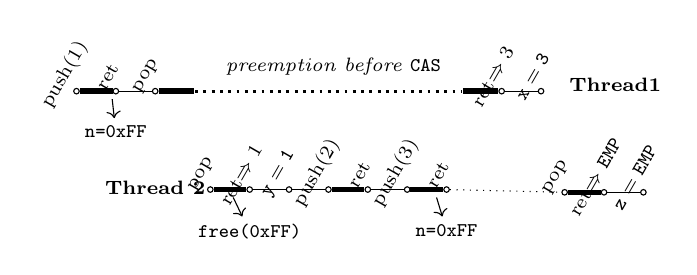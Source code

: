 %!TEX root = ../draft.tex
\begin{tikzpicture}[node distance=5mm]
  \scriptsize

  \tikzstyle{node}=[minimum size=0pt]
  \tikzstyle{nnode}=[minimum size=0pt,inner sep=0pt]
  \tikzstyle{lnode}=[circle,draw,minimum size=2pt,inner sep=0pt]
  \node[node] (x0)  [] at (0, 0) {};
  \node[lnode] (x1)  [right= .3cm of x0,label={[rotate=60,above=1mm]right:push$(1)$}] {};
  \node[lnode] (x2)  [right of=x1,label={[rotate=60,above=1mm]right:ret}] {}; %label=above:$x$
  \node[lnode] (x3)  [right of=x2,label={[rotate=60,above=1mm]right:pop}] {}; 
  \node[nnode] (x4)  [right of=x3] {}; 
  \node[nnode] (x41) [right= 2.5mm of x4,label={[above=1mm,xshift=15mm]above:{\it preemption before {\tt CAS}}}] {};

  \node[node] (z0)  [right=3mm of x1] {}; 
  \node[node] (z1)  [below=3mm of x1,xshift=5mm] {{\tt n=0xFF}}; 

  \node[node] (y0)  [below=10mm of x3]  {\bf Thread 2};
  \node[lnode] (y1)  [below=12mm of x4,xshift=2mm,label={[rotate=60,above=1mm]right:pop}] {}; 
  \node[lnode] (y2)  [right of=y1,label={[rotate=60,above=1mm]right:ret$\Rightarrow 1$}] {}; 
  \node[lnode] (y3)  [right of=y2,label={[rotate=60,above=1mm]right:${\tt y=1}$}] {}; 
  \node[lnode] (y4)  [right of= y3,label={[rotate=60,above=1mm]right:push$(2)$}] {}; 
  \node[lnode] (y5)  [right of=y4,label={[rotate=60,above=1mm]right:ret}] {}; 
  \node[lnode] (y6)  [right of=y5,label={[rotate=60,above=1mm]right:push$(3)$}] {}; 
  \node[lnode] (y7)  [right of=y6,label={[rotate=60,above=1mm]right:ret}] {}; 

  \node[node] (u0)  [right=1mm of y1] {}; 
  \node[node] (u1)  [below=3mm of y1,xshift=5mm] {{\tt free(0xFF)}}; 

  \node[node] (v0)  [right=2mm of y6] {}; 
  \node[node] (v1)  [below=3mm of y6,xshift=5mm] {{\tt n=0xFF}}; 

  \node[nnode] (x5)  [above=12mm of y7,xshift=2mm] {}; %label=left:$^{8}$
  \node[lnode] (x6)  [right of=x5,label={[rotate=60,above=1mm]right:ret$\Rightarrow 3$}] {}; 
  \node[lnode] (x7)  [right of= x6,label={[rotate=60,above=1mm]right:${\tt x=3}$}] {}; 

  \node[lnode] (y8)  [below=12mm of x7,xshift=3mm,label={[rotate=60,above=1mm]right:pop}] {}; 
  \node[lnode] (y9)  [right of =y8,label={[rotate=60,above=1mm]right:ret$\Rightarrow {\tt EMP}$}] {}; 
  \node[lnode] (y10)  [right of= y9,label={[rotate=60,above=1mm]right:${\tt z=EMP}$}] {}; 

  \node[node] (t1) [right=8mm of x7,yshift=-2mm,label={\bf Thread1}] {};

  \draw[line width=2pt] (x1) -- (x2); %node[draw=none,right] {$h$}
  \draw[] (x2) -- (x3);
  \draw[line width=2pt] (x3) -- (x4);

  \draw[line width=2pt] (y1) -- (y2);
  \draw[] (y2) -- (y3);
  \draw[] (y3) -- (y4);
  \draw[line width=2pt] (y4) -- (y5);
  \draw[] (y5) -- (y6);
  \draw[line width=2pt] (y6) -- (y7);

  \draw[dotted,line width=1pt] (x4) -- (x5); %node[draw=none,right] {$h$}
  \draw[line width=2pt] (x5) -- (x6);
  \draw[] (x6) -- (x7);

  \draw[dotted] (y7) -- (y8);
  \draw[line width=2pt] (y8) -- (y9);
  \draw[] (y9) -- (y10);

  \draw[->] (z0) -- (z1);
  \draw[->] (u0) -- (u1);
  \draw[->] (v0) -- (v1);

\end{tikzpicture}
